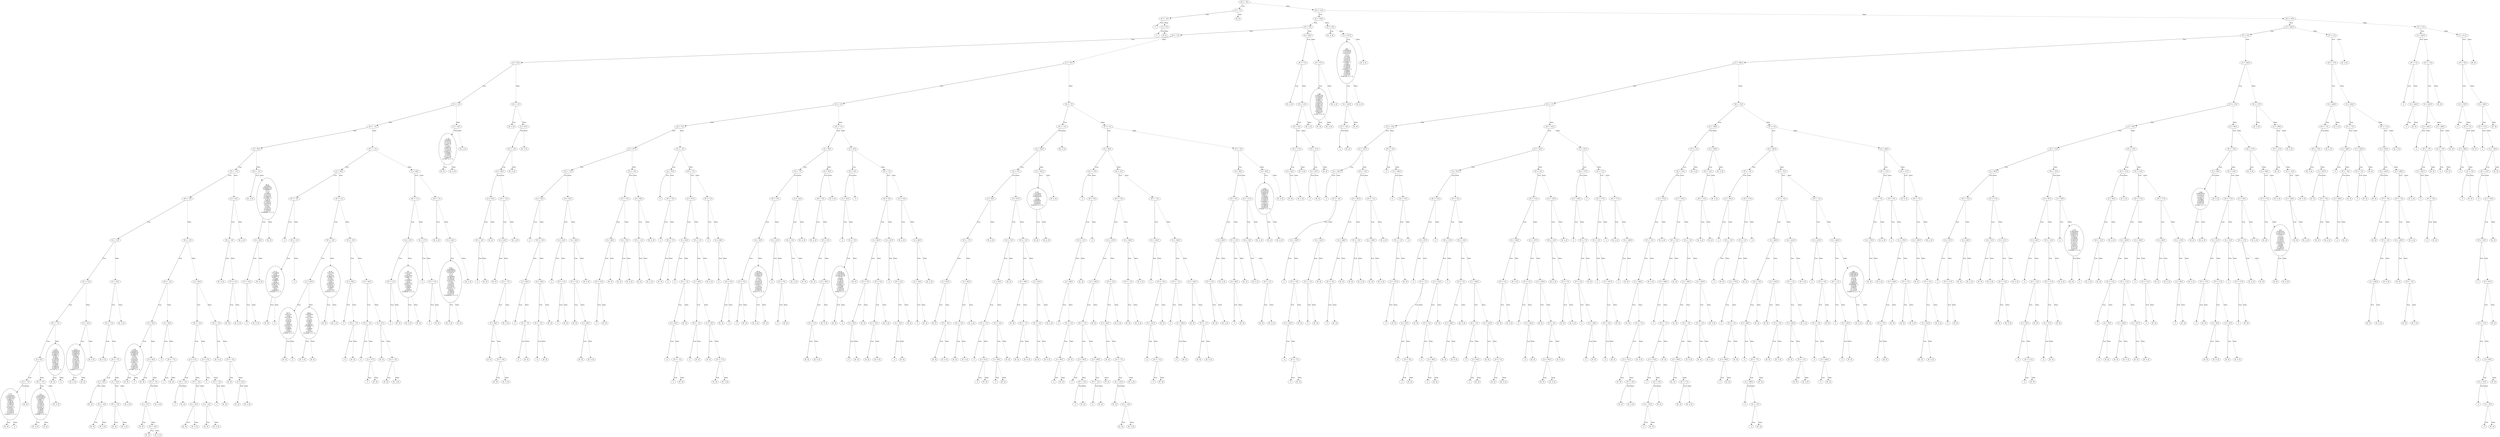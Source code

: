 digraph {
0 [label="vE <= -9.0"];
1 [label="d <= 7.5"];
2 [label="vF <= -9.0"];
3 [label="0"];
2 -> 3 [label="True"];
4 [label="d <= 6.5"];
5 [label="0"];
4 -> 5 [label="True"];
6 [label="[0, 2]"];
4 -> 6 [style="dashed", label="False"];
2 -> 4 [style="dashed", label="False"];
1 -> 2 [label="True"];
7 [label="[0, 2]"];
1 -> 7 [style="dashed", label="False"];
0 -> 1 [label="True"];
8 [label="vE <= 11.0"];
9 [label="d <= 124.5"];
10 [label="vF <= 9.0"];
11 [label="vE <= 3.0"];
12 [label="d <= 52.5"];
13 [label="vF <= 3.0"];
14 [label="vE <= -1.0"];
15 [label="d <= 28.5"];
16 [label="vF <= -1.0"];
17 [label="vE <= -5.0"];
18 [label="d <= 13.5"];
19 [label="vF <= -5.0"];
20 [label="vE <= -7.0"];
21 [label="d <= 8.5"];
22 [label="vF <= -7.0"];
23 [label="5.77(\n+0.0542*d\n+0.000474*vE\n+0.0287*vF\n-0.998)^2\n-0.0879(\n+0.882*d\n-0.436*vE\n+0.17*vF\n+0.0526)^2\n+0.0321(\n+0.215*d\n+0.703*vE\n+0.678*vF\n+0.0315)^2 <= 0"];
24 [label="[0, -2]"];
23 -> 24 [label="True"];
25 [label="-2"];
23 -> 25 [style="dashed", label="False"];
22 -> 23 [label="True"];
26 [label="[0, -2]"];
22 -> 26 [style="dashed", label="False"];
21 -> 22 [label="True"];
27 [label="vF <= -7.0"];
28 [label="11(\n+0.0258*d\n+0.000126*vE\n+0.0184*vF\n-0.999)^2\n-0.0612(\n-0.832*d\n+0.538*vE\n-0.133*vF\n-0.0239)^2\n+0.0438(\n-0.308*d\n-0.65*vE\n-0.695*vF\n-0.0209)^2 <= 0"];
29 [label="[0, -2, 2]"];
28 -> 29 [label="True"];
30 [label="[0, -2]"];
28 -> 30 [style="dashed", label="False"];
27 -> 28 [label="True"];
31 [label="[0, -2, 2]"];
27 -> 31 [style="dashed", label="False"];
21 -> 27 [style="dashed", label="False"];
20 -> 21 [label="True"];
32 [label="1.15(\n-0.252*d\n-0.0456*vE\n-0.426*vF\n+0.868)^2\n-0.367(\n-0.548*d\n+0.244*vE\n-0.651*vF\n-0.466)^2\n+0.0246(\n-0.183*d\n+0.896*vE\n+0.366*vF\n+0.174)^2 <= 0"];
33 [label="[0, -2]"];
32 -> 33 [label="True"];
34 [label="-2"];
32 -> 34 [style="dashed", label="False"];
20 -> 32 [style="dashed", label="False"];
19 -> 20 [label="True"];
35 [label="d <= 10.5"];
36 [label="2.21(\n-0.000218*d\n-0.0955*vE\n+0.0808*vF\n-0.992)^2\n-0.0589(\n+0.235*d\n-0.941*vE\n+0.218*vF\n+0.108)^2\n+0.0526(\n+0.284*d\n-0.155*vE\n-0.944*vF\n-0.0621)^2 <= 0"];
37 [label="[0, -2, 2]"];
36 -> 37 [label="True"];
38 [label="[0, -2]"];
36 -> 38 [style="dashed", label="False"];
35 -> 36 [label="True"];
39 [label="[0, -2, 2]"];
35 -> 39 [style="dashed", label="False"];
19 -> 35 [style="dashed", label="False"];
18 -> 19 [label="True"];
40 [label="d <= 19.5"];
41 [label="vE <= -7.0"];
42 [label="[0, -2, 2]"];
41 -> 42 [label="True"];
43 [label="vF <= -7.0"];
44 [label="d <= 18.5"];
45 [label="[0, -2]"];
44 -> 45 [label="True"];
46 [label="vF <= -9.0"];
47 [label="[0, -2]"];
46 -> 47 [label="True"];
48 [label="[0, -2, 2]"];
46 -> 48 [style="dashed", label="False"];
44 -> 46 [style="dashed", label="False"];
43 -> 44 [label="True"];
49 [label="d <= 15.5"];
50 [label="vF <= -5.0"];
51 [label="[0, -2]"];
50 -> 51 [label="True"];
52 [label="[0, -2, 2]"];
50 -> 52 [style="dashed", label="False"];
49 -> 50 [label="True"];
53 [label="[0, -2, 2]"];
49 -> 53 [style="dashed", label="False"];
43 -> 49 [style="dashed", label="False"];
41 -> 43 [style="dashed", label="False"];
40 -> 41 [label="True"];
54 [label="[0, -2, 2]"];
40 -> 54 [style="dashed", label="False"];
18 -> 40 [style="dashed", label="False"];
17 -> 18 [label="True"];
55 [label="vF <= -5.0"];
56 [label="vE <= -3.0"];
57 [label="d <= 20.5"];
58 [label="11.9(\n-0.0264*d\n-0.00065*vE\n-0.0436*vF\n+0.999)^2\n-0.161(\n-0.511*d\n+0.678*vE\n-0.528*vF\n-0.0361)^2\n+0.152(\n+0.215*d\n+0.697*vE\n+0.683*vF\n+0.036)^2 <= 0"];
59 [label="[0, -2]"];
58 -> 59 [label="True"];
60 [label="-2"];
58 -> 60 [style="dashed", label="False"];
57 -> 58 [label="True"];
61 [label="d <= 24.5"];
62 [label="[0, -2]"];
61 -> 62 [label="True"];
63 [label="vF <= -7.0"];
64 [label="d <= 27.5"];
65 [label="[0, -2]"];
64 -> 65 [label="True"];
66 [label="vF <= -9.0"];
67 [label="[0, -2]"];
66 -> 67 [label="True"];
68 [label="[0, -2, 2]"];
66 -> 68 [style="dashed", label="False"];
64 -> 66 [style="dashed", label="False"];
63 -> 64 [label="True"];
69 [label="[0, -2, 2]"];
63 -> 69 [style="dashed", label="False"];
61 -> 63 [style="dashed", label="False"];
57 -> 61 [style="dashed", label="False"];
56 -> 57 [label="True"];
70 [label="d <= 25.5"];
71 [label="-2"];
70 -> 71 [label="True"];
72 [label="vF <= -7.0"];
73 [label="-2"];
72 -> 73 [label="True"];
74 [label="[0, -2]"];
72 -> 74 [style="dashed", label="False"];
70 -> 72 [style="dashed", label="False"];
56 -> 70 [style="dashed", label="False"];
55 -> 56 [label="True"];
75 [label="d <= 20.5"];
76 [label="vE <= -3.0"];
77 [label="d <= 11.5"];
78 [label="vF <= -3.0"];
79 [label="-2"];
78 -> 79 [label="True"];
80 [label="[0, -2]"];
78 -> 80 [style="dashed", label="False"];
77 -> 78 [label="True"];
81 [label="vF <= -3.0"];
82 [label="d <= 19.5"];
83 [label="[0, -2]"];
82 -> 83 [label="True"];
84 [label="[0, -2, 2]"];
82 -> 84 [style="dashed", label="False"];
81 -> 82 [label="True"];
85 [label="d <= 12.5"];
86 [label="[0, -2]"];
85 -> 86 [label="True"];
87 [label="[0, -2, 2]"];
85 -> 87 [style="dashed", label="False"];
81 -> 85 [style="dashed", label="False"];
77 -> 81 [style="dashed", label="False"];
76 -> 77 [label="True"];
88 [label="d <= 13.5"];
89 [label="-2"];
88 -> 89 [label="True"];
90 [label="vF <= -3.0"];
91 [label="-2"];
90 -> 91 [label="True"];
92 [label="[0, -2]"];
90 -> 92 [style="dashed", label="False"];
88 -> 90 [style="dashed", label="False"];
76 -> 88 [style="dashed", label="False"];
75 -> 76 [label="True"];
93 [label="vE <= -3.0"];
94 [label="[0, -2, 2]"];
93 -> 94 [label="True"];
95 [label="vF <= -3.0"];
96 [label="[0, -2]"];
95 -> 96 [label="True"];
97 [label="d <= 23.5"];
98 [label="[0, -2]"];
97 -> 98 [label="True"];
99 [label="[0, -2, 2]"];
97 -> 99 [style="dashed", label="False"];
95 -> 97 [style="dashed", label="False"];
93 -> 95 [style="dashed", label="False"];
75 -> 93 [style="dashed", label="False"];
55 -> 75 [style="dashed", label="False"];
17 -> 55 [style="dashed", label="False"];
16 -> 17 [label="True"];
100 [label="d <= 14.5"];
101 [label="vE <= -3.0"];
102 [label="[0, -2, 2]"];
101 -> 102 [label="True"];
103 [label="vF <= 1.0"];
104 [label="[0, -2]"];
103 -> 104 [label="True"];
105 [label="[0, -2, 2]"];
103 -> 105 [style="dashed", label="False"];
101 -> 103 [style="dashed", label="False"];
100 -> 101 [label="True"];
106 [label="[0, -2, 2]"];
100 -> 106 [style="dashed", label="False"];
16 -> 100 [style="dashed", label="False"];
15 -> 16 [label="True"];
107 [label="vE <= -3.0"];
108 [label="[0, -2, 2]"];
107 -> 108 [label="True"];
109 [label="-96.6(\n-0.0204*d\n-0.000247*vE\n-0.00888*vF\n+1)^2\n-1.53(\n+0.509*d\n+0.517*vE\n+0.688*vF\n+0.0166)^2\n+0.915(\n-0.664*d\n+0.745*vE\n-0.0678*vF\n-0.014)^2\n-0.553(\n+0.547*d\n+0.422*vE\n-0.723*vF\n+0.00486)^2 <= 0"];
110 [label="d <= 29.5"];
111 [label="vF <= -6.0"];
112 [label="-2"];
111 -> 112 [label="True"];
113 [label="[0, -2, 2]"];
111 -> 113 [style="dashed", label="False"];
110 -> 111 [label="True"];
114 [label="[0, -2, 2]"];
110 -> 114 [style="dashed", label="False"];
109 -> 110 [label="True"];
115 [label="[0, -2]"];
109 -> 115 [style="dashed", label="False"];
107 -> 109 [style="dashed", label="False"];
15 -> 107 [style="dashed", label="False"];
14 -> 15 [label="True"];
116 [label="vF <= -1.0"];
117 [label="d <= 36.5"];
118 [label="vF <= -5.0"];
119 [label="-2"];
118 -> 119 [label="True"];
120 [label="vE <= 1.0"];
121 [label="27.3(\n+0.0186*d\n+0*vE\n+0.0686*vF\n-0.997)^2\n+0.488(\n-0.0699*d\n+0*vE\n+0.995*vF\n+0.0672)^2\n-0.0321(\n-0.997*d\n+0*vE\n-0.0685*vF\n-0.0234)^2 <= 0"];
122 [label="[0, -2]"];
121 -> 122 [label="True"];
123 [label="-2"];
121 -> 123 [style="dashed", label="False"];
120 -> 121 [label="True"];
124 [label="-2"];
120 -> 124 [style="dashed", label="False"];
118 -> 120 [style="dashed", label="False"];
117 -> 118 [label="True"];
125 [label="vE <= 1.0"];
126 [label="vF <= -5.0"];
127 [label="d <= 40.5"];
128 [label="42.7(\n-0.0121*d\n+0*vE\n-0.0136*vF\n+1)^2\n+0.0575(\n-0.245*d\n+0*vE\n+0.969*vF\n+0.0102)^2\n-0.0261(\n+0.969*d\n+0*vE\n+0.245*vF\n+0.015)^2 <= 0"];
129 [label="[0, -2]"];
128 -> 129 [label="True"];
130 [label="-2"];
128 -> 130 [style="dashed", label="False"];
127 -> 128 [label="True"];
131 [label="58.4(\n-0.00795*d\n+0*vE\n-0.0112*vF\n+1)^2\n+0.0447(\n-0.248*d\n+0*vE\n+0.969*vF\n+0.00892)^2\n-0.02(\n+0.969*d\n+0*vE\n+0.247*vF\n+0.0105)^2 <= 0"];
132 [label="[0, -2, 2]"];
131 -> 132 [label="True"];
133 [label="[0, -2]"];
131 -> 133 [style="dashed", label="False"];
127 -> 131 [style="dashed", label="False"];
126 -> 127 [label="True"];
134 [label="-42.4(\n-0.0117*d\n+0*vE\n-0.0421*vF\n+0.999)^2\n-0.514(\n-0.0322*d\n+0*vE\n+0.999*vF\n+0.0418)^2\n+0.0176(\n+0.999*d\n+0*vE\n+0.0317*vF\n+0.0131)^2 <= 0"];
135 [label="[0, -2]"];
134 -> 135 [label="True"];
136 [label="[0, -2, 2]"];
134 -> 136 [style="dashed", label="False"];
126 -> 134 [style="dashed", label="False"];
125 -> 126 [label="True"];
137 [label="vF <= -5.0"];
138 [label="d <= 49.5"];
139 [label="-2"];
138 -> 139 [label="True"];
140 [label="vF <= -7.0"];
141 [label="-2"];
140 -> 141 [label="True"];
142 [label="[0, -2]"];
140 -> 142 [style="dashed", label="False"];
138 -> 140 [style="dashed", label="False"];
137 -> 138 [label="True"];
143 [label="d <= 44.5"];
144 [label="vF <= -3.0"];
145 [label="-2"];
144 -> 145 [label="True"];
146 [label="d <= 37.5"];
147 [label="-2"];
146 -> 147 [label="True"];
148 [label="[0, -2]"];
146 -> 148 [style="dashed", label="False"];
144 -> 146 [style="dashed", label="False"];
143 -> 144 [label="True"];
149 [label="d <= 51.5"];
150 [label="[0, -2]"];
149 -> 150 [label="True"];
151 [label="vF <= -3.0"];
152 [label="[0, -2]"];
151 -> 152 [label="True"];
153 [label="[0, -2, 2]"];
151 -> 153 [style="dashed", label="False"];
149 -> 151 [style="dashed", label="False"];
143 -> 149 [style="dashed", label="False"];
137 -> 143 [style="dashed", label="False"];
125 -> 137 [style="dashed", label="False"];
117 -> 125 [style="dashed", label="False"];
116 -> 117 [label="True"];
154 [label="d <= 28.5"];
155 [label="vE <= 1.0"];
156 [label="d <= 15.5"];
157 [label="vF <= 1.0"];
158 [label="-2"];
157 -> 158 [label="True"];
159 [label="[0, -2]"];
157 -> 159 [style="dashed", label="False"];
156 -> 157 [label="True"];
160 [label="42(\n+0.0112*d\n+0*vE\n+0.0415*vF\n-0.999)^2\n-1.9(\n+0.0585*d\n+0*vE\n+0.997*vF\n+0.0421)^2\n-0.0197(\n-0.998*d\n+0*vE\n+0.059*vF\n-0.00876)^2 <= 0"];
161 [label="[0, -2, 2]"];
160 -> 161 [label="True"];
162 [label="[0, -2]"];
160 -> 162 [style="dashed", label="False"];
156 -> 160 [style="dashed", label="False"];
155 -> 156 [label="True"];
163 [label="d <= 17.5"];
164 [label="-2"];
163 -> 164 [label="True"];
165 [label="vF <= 1.0"];
166 [label="-2"];
165 -> 166 [label="True"];
167 [label="[0, -2]"];
165 -> 167 [style="dashed", label="False"];
163 -> 165 [style="dashed", label="False"];
155 -> 163 [style="dashed", label="False"];
154 -> 155 [label="True"];
168 [label="vE <= 1.0"];
169 [label="[0, -2, 2]"];
168 -> 169 [label="True"];
170 [label="d <= 42.5"];
171 [label="70.5(\n-0.00488*d\n+0.000146*vE\n-0.0162*vF\n+1)^2\n-1.43(\n+0.0839*d\n+0.384*vE\n+0.919*vF\n+0.0153)^2\n+0.301(\n+0.416*d\n-0.852*vE\n+0.318*vF\n+0.00731)^2\n-0.0613(\n+0.906*d\n+0.356*vE\n-0.231*vF\n+0.000618)^2 <= 0"];
172 [label="[0, -2, 2]"];
171 -> 172 [label="True"];
173 [label="[0, -2]"];
171 -> 173 [style="dashed", label="False"];
170 -> 171 [label="True"];
174 [label="[0, -2, 2]"];
170 -> 174 [style="dashed", label="False"];
168 -> 170 [style="dashed", label="False"];
154 -> 168 [style="dashed", label="False"];
116 -> 154 [style="dashed", label="False"];
14 -> 116 [style="dashed", label="False"];
13 -> 14 [label="True"];
175 [label="d <= 18.5"];
176 [label="-2.18(\n-0.0039*d\n-0.107*vE\n+0.123*vF\n-0.987)^2\n-0.141(\n-0.0627*d\n-0.977*vE\n-0.184*vF\n+0.0832)^2\n+0.0806(\n-0.103*d\n+0.177*vE\n-0.969*vF\n-0.139)^2 <= 0"];
177 [label="[0, -2]"];
176 -> 177 [label="True"];
178 [label="[0, -2, 2]"];
176 -> 178 [style="dashed", label="False"];
175 -> 176 [label="True"];
179 [label="[0, -2, 2]"];
175 -> 179 [style="dashed", label="False"];
13 -> 175 [style="dashed", label="False"];
12 -> 13 [label="True"];
180 [label="vE <= 1.0"];
181 [label="[0, -2, 2]"];
180 -> 181 [label="True"];
182 [label="d <= 67.5"];
183 [label="vF <= -3.0"];
184 [label="d <= 58.5"];
185 [label="d <= 53.5"];
186 [label="vF <= -9.0"];
187 [label="-2"];
186 -> 187 [label="True"];
188 [label="[0, -2]"];
186 -> 188 [style="dashed", label="False"];
185 -> 186 [label="True"];
189 [label="[0, -2]"];
185 -> 189 [style="dashed", label="False"];
184 -> 185 [label="True"];
190 [label="vF <= -5.0"];
191 [label="d <= 63.5"];
192 [label="[0, -2]"];
191 -> 192 [label="True"];
193 [label="vF <= -7.0"];
194 [label="d <= 66.5"];
195 [label="[0, -2]"];
194 -> 195 [label="True"];
196 [label="vF <= -9.0"];
197 [label="[0, -2]"];
196 -> 197 [label="True"];
198 [label="[0, -2, 2]"];
196 -> 198 [style="dashed", label="False"];
194 -> 196 [style="dashed", label="False"];
193 -> 194 [label="True"];
199 [label="[0, -2, 2]"];
193 -> 199 [style="dashed", label="False"];
191 -> 193 [style="dashed", label="False"];
190 -> 191 [label="True"];
200 [label="[0, -2, 2]"];
190 -> 200 [style="dashed", label="False"];
184 -> 190 [style="dashed", label="False"];
183 -> 184 [label="True"];
201 [label="[0, -2, 2]"];
183 -> 201 [style="dashed", label="False"];
182 -> 183 [label="True"];
202 [label="[0, -2, 2]"];
182 -> 202 [style="dashed", label="False"];
180 -> 182 [style="dashed", label="False"];
12 -> 180 [style="dashed", label="False"];
11 -> 12 [label="True"];
203 [label="d <= 79.5"];
204 [label="vF <= 3.0"];
205 [label="vE <= 5.0"];
206 [label="d <= 67.5"];
207 [label="vF <= -1.0"];
208 [label="d <= 52.5"];
209 [label="-2"];
208 -> 209 [label="True"];
210 [label="vF <= -5.0"];
211 [label="d <= 64.5"];
212 [label="-2"];
211 -> 212 [label="True"];
213 [label="vF <= -7.0"];
214 [label="-2"];
213 -> 214 [label="True"];
215 [label="[0, -2]"];
213 -> 215 [style="dashed", label="False"];
211 -> 213 [style="dashed", label="False"];
210 -> 211 [label="True"];
216 [label="d <= 59.5"];
217 [label="vF <= -3.0"];
218 [label="-2"];
217 -> 218 [label="True"];
219 [label="[0, -2]"];
217 -> 219 [style="dashed", label="False"];
216 -> 217 [label="True"];
220 [label="[0, -2]"];
216 -> 220 [style="dashed", label="False"];
210 -> 216 [style="dashed", label="False"];
208 -> 210 [style="dashed", label="False"];
207 -> 208 [label="True"];
221 [label="d <= 43.5"];
222 [label="d <= 32.5"];
223 [label="-2"];
222 -> 223 [label="True"];
224 [label="vF <= 1.0"];
225 [label="-2"];
224 -> 225 [label="True"];
226 [label="[0, -2]"];
224 -> 226 [style="dashed", label="False"];
222 -> 224 [style="dashed", label="False"];
221 -> 222 [label="True"];
227 [label="d <= 59.5"];
228 [label="vF <= 1.0"];
229 [label="[0, -2]"];
228 -> 229 [label="True"];
230 [label="d <= 48.5"];
231 [label="[0, -2]"];
230 -> 231 [label="True"];
232 [label="[0, -2, 2]"];
230 -> 232 [style="dashed", label="False"];
228 -> 230 [style="dashed", label="False"];
227 -> 228 [label="True"];
233 [label="[0, -2, 2]"];
227 -> 233 [style="dashed", label="False"];
221 -> 227 [style="dashed", label="False"];
207 -> 221 [style="dashed", label="False"];
206 -> 207 [label="True"];
234 [label="vF <= -3.0"];
235 [label="vF <= -5.0"];
236 [label="d <= 68.5"];
237 [label="vF <= -9.0"];
238 [label="-2"];
237 -> 238 [label="True"];
239 [label="[0, -2]"];
237 -> 239 [style="dashed", label="False"];
236 -> 237 [label="True"];
240 [label="[0, -2]"];
236 -> 240 [style="dashed", label="False"];
235 -> 236 [label="True"];
241 [label="d <= 75.5"];
242 [label="[0, -2]"];
241 -> 242 [label="True"];
243 [label="[0, -2, 2]"];
241 -> 243 [style="dashed", label="False"];
235 -> 241 [style="dashed", label="False"];
234 -> 235 [label="True"];
244 [label="d <= 68.5"];
245 [label="vF <= -1.0"];
246 [label="[0, -2]"];
245 -> 246 [label="True"];
247 [label="[0, -2, 2]"];
245 -> 247 [style="dashed", label="False"];
244 -> 245 [label="True"];
248 [label="[0, -2, 2]"];
244 -> 248 [style="dashed", label="False"];
234 -> 244 [style="dashed", label="False"];
206 -> 234 [style="dashed", label="False"];
205 -> 206 [label="True"];
249 [label="vF <= -3.0"];
250 [label="d <= 76.5"];
251 [label="-2"];
250 -> 251 [label="True"];
252 [label="vF <= -5.0"];
253 [label="-2"];
252 -> 253 [label="True"];
254 [label="vE <= 7.0"];
255 [label="[0, -2]"];
254 -> 255 [label="True"];
256 [label="-2"];
254 -> 256 [style="dashed", label="False"];
252 -> 254 [style="dashed", label="False"];
250 -> 252 [style="dashed", label="False"];
249 -> 250 [label="True"];
257 [label="vE <= 7.0"];
258 [label="d <= 67.5"];
259 [label="d <= 49.5"];
260 [label="-2"];
259 -> 260 [label="True"];
261 [label="vF <= 1.0"];
262 [label="d <= 60.5"];
263 [label="-2"];
262 -> 263 [label="True"];
264 [label="vF <= -1.0"];
265 [label="-2"];
264 -> 265 [label="True"];
266 [label="[0, -2]"];
264 -> 266 [style="dashed", label="False"];
262 -> 264 [style="dashed", label="False"];
261 -> 262 [label="True"];
267 [label="[0, -2]"];
261 -> 267 [style="dashed", label="False"];
259 -> 261 [style="dashed", label="False"];
258 -> 259 [label="True"];
268 [label="vF <= 1.0"];
269 [label="d <= 69.5"];
270 [label="vF <= -1.0"];
271 [label="-2"];
270 -> 271 [label="True"];
272 [label="[0, -2]"];
270 -> 272 [style="dashed", label="False"];
269 -> 270 [label="True"];
273 [label="d <= 78.5"];
274 [label="[0, -2]"];
273 -> 274 [label="True"];
275 [label="vF <= -1.0"];
276 [label="[0, -2]"];
275 -> 276 [label="True"];
277 [label="[0, -2, 2]"];
275 -> 277 [style="dashed", label="False"];
273 -> 275 [style="dashed", label="False"];
269 -> 273 [style="dashed", label="False"];
268 -> 269 [label="True"];
278 [label="[0, -2, 2]"];
268 -> 278 [style="dashed", label="False"];
258 -> 268 [style="dashed", label="False"];
257 -> 258 [label="True"];
279 [label="vF <= 1.0"];
280 [label="-2"];
279 -> 280 [label="True"];
281 [label="d <= 68.5"];
282 [label="-2"];
281 -> 282 [label="True"];
283 [label="vE <= 9.0"];
284 [label="[0, -2]"];
283 -> 284 [label="True"];
285 [label="-2"];
283 -> 285 [style="dashed", label="False"];
281 -> 283 [style="dashed", label="False"];
279 -> 281 [style="dashed", label="False"];
257 -> 279 [style="dashed", label="False"];
249 -> 257 [style="dashed", label="False"];
205 -> 249 [style="dashed", label="False"];
204 -> 205 [label="True"];
286 [label="vE <= 7.0"];
287 [label="d <= 36.5"];
288 [label="vF <= 7.0"];
289 [label="vE <= 5.0"];
290 [label="d <= 19.5"];
291 [label="vF <= 5.0"];
292 [label="-2"];
291 -> 292 [label="True"];
293 [label="[0, -2]"];
291 -> 293 [style="dashed", label="False"];
290 -> 291 [label="True"];
294 [label="98.4(\n-0.00239*d\n+0.0001*vE\n-0.0199*vF\n+1)^2\n-0.761(\n+0.112*d\n+0.544*vE\n+0.831*vF\n+0.0167)^2\n+0.321(\n+0.0473*d\n-0.839*vE\n+0.543*vF\n+0.011)^2 <= 0"];
295 [label="[0, -2, 2]"];
294 -> 295 [label="True"];
296 [label="[0, -2]"];
294 -> 296 [style="dashed", label="False"];
290 -> 294 [style="dashed", label="False"];
289 -> 290 [label="True"];
297 [label="d <= 21.5"];
298 [label="-2"];
297 -> 298 [label="True"];
299 [label="vF <= 5.0"];
300 [label="-2"];
299 -> 300 [label="True"];
301 [label="[0, -2]"];
299 -> 301 [style="dashed", label="False"];
297 -> 299 [style="dashed", label="False"];
289 -> 297 [style="dashed", label="False"];
288 -> 289 [label="True"];
302 [label="d <= 22.5"];
303 [label="vE <= 5.0"];
304 [label="[0, -2, 2]"];
303 -> 304 [label="True"];
305 [label="[0, -2]"];
303 -> 305 [style="dashed", label="False"];
302 -> 303 [label="True"];
306 [label="[0, -2, 2]"];
302 -> 306 [style="dashed", label="False"];
288 -> 302 [style="dashed", label="False"];
287 -> 288 [label="True"];
307 [label="d <= 54.5"];
308 [label="vE <= 5.0"];
309 [label="[0, -2, 2]"];
308 -> 309 [label="True"];
310 [label="vF <= 5.0"];
311 [label="[0, -2]"];
310 -> 311 [label="True"];
312 [label="d <= 39.5"];
313 [label="vF <= 7.0"];
314 [label="[0, -2]"];
313 -> 314 [label="True"];
315 [label="[0, -2, 2]"];
313 -> 315 [style="dashed", label="False"];
312 -> 313 [label="True"];
316 [label="[0, -2, 2]"];
312 -> 316 [style="dashed", label="False"];
310 -> 312 [style="dashed", label="False"];
308 -> 310 [style="dashed", label="False"];
307 -> 308 [label="True"];
317 [label="[0, -2, 2]"];
307 -> 317 [style="dashed", label="False"];
287 -> 307 [style="dashed", label="False"];
286 -> 287 [label="True"];
318 [label="d <= 43.5"];
319 [label="vE <= 9.0"];
320 [label="d <= 23.5"];
321 [label="-2"];
320 -> 321 [label="True"];
322 [label="vF <= 7.0"];
323 [label="63.5(\n-0.00285*d\n+1.03e-06*vE\n+0.000241*vF\n+1)^2\n-0.0469(\n-0.765*d\n-0.348*vE\n-0.542*vF\n-0.00205)^2\n+0.0399(\n-0.644*d\n+0.397*vE\n+0.654*vF\n-0.002)^2 <= 0"];
324 [label="[0, -2]"];
323 -> 324 [label="True"];
325 [label="-2"];
323 -> 325 [style="dashed", label="False"];
322 -> 323 [label="True"];
326 [label="[0, -2]"];
322 -> 326 [style="dashed", label="False"];
320 -> 322 [style="dashed", label="False"];
319 -> 320 [label="True"];
327 [label="-2"];
319 -> 327 [style="dashed", label="False"];
318 -> 319 [label="True"];
328 [label="vF <= 7.0"];
329 [label="vE <= 9.0"];
330 [label="d <= 60.5"];
331 [label="vF <= 5.0"];
332 [label="d <= 55.5"];
333 [label="-2"];
332 -> 333 [label="True"];
334 [label="[0, -2]"];
332 -> 334 [style="dashed", label="False"];
331 -> 332 [label="True"];
335 [label="[0, -2]"];
331 -> 335 [style="dashed", label="False"];
330 -> 331 [label="True"];
336 [label="vF <= 5.0"];
337 [label="d <= 75.5"];
338 [label="[0, -2]"];
337 -> 338 [label="True"];
339 [label="[0, -2, 2]"];
337 -> 339 [style="dashed", label="False"];
336 -> 337 [label="True"];
340 [label="[0, -2, 2]"];
336 -> 340 [style="dashed", label="False"];
330 -> 336 [style="dashed", label="False"];
329 -> 330 [label="True"];
341 [label="d <= 61.5"];
342 [label="-2"];
341 -> 342 [label="True"];
343 [label="vF <= 5.0"];
344 [label="d <= 76.5"];
345 [label="-2"];
344 -> 345 [label="True"];
346 [label="[0, -2]"];
344 -> 346 [style="dashed", label="False"];
343 -> 344 [label="True"];
347 [label="[0, -2]"];
343 -> 347 [style="dashed", label="False"];
341 -> 343 [style="dashed", label="False"];
329 -> 341 [style="dashed", label="False"];
328 -> 329 [label="True"];
348 [label="vE <= 9.0"];
349 [label="[0, -2, 2]"];
348 -> 349 [label="True"];
350 [label="d <= 66.5"];
351 [label="d <= 44.5"];
352 [label="-2"];
351 -> 352 [label="True"];
353 [label="[0, -2]"];
351 -> 353 [style="dashed", label="False"];
350 -> 351 [label="True"];
354 [label="[0, -2, 2]"];
350 -> 354 [style="dashed", label="False"];
348 -> 350 [style="dashed", label="False"];
328 -> 348 [style="dashed", label="False"];
318 -> 328 [style="dashed", label="False"];
286 -> 318 [style="dashed", label="False"];
204 -> 286 [style="dashed", label="False"];
203 -> 204 [label="True"];
355 [label="vE <= 7.0"];
356 [label="vF <= -1.0"];
357 [label="d <= 102.5"];
358 [label="vE <= 5.0"];
359 [label="d <= 84.5"];
360 [label="vF <= -7.0"];
361 [label="d <= 83.5"];
362 [label="[0, -2]"];
361 -> 362 [label="True"];
363 [label="vF <= -9.0"];
364 [label="[0, -2]"];
363 -> 364 [label="True"];
365 [label="[0, -2, 2]"];
363 -> 365 [style="dashed", label="False"];
361 -> 363 [style="dashed", label="False"];
360 -> 361 [label="True"];
366 [label="d <= 80.5"];
367 [label="vF <= -5.0"];
368 [label="[0, -2]"];
367 -> 368 [label="True"];
369 [label="[0, -2, 2]"];
367 -> 369 [style="dashed", label="False"];
366 -> 367 [label="True"];
370 [label="[0, -2, 2]"];
366 -> 370 [style="dashed", label="False"];
360 -> 366 [style="dashed", label="False"];
359 -> 360 [label="True"];
371 [label="[0, -2, 2]"];
359 -> 371 [style="dashed", label="False"];
358 -> 359 [label="True"];
372 [label="d <= 87.5"];
373 [label="vF <= -5.0"];
374 [label="d <= 84.5"];
375 [label="vF <= -7.0"];
376 [label="-2"];
375 -> 376 [label="True"];
377 [label="d <= 81.5"];
378 [label="-2"];
377 -> 378 [label="True"];
379 [label="[0, -2]"];
377 -> 379 [style="dashed", label="False"];
375 -> 377 [style="dashed", label="False"];
374 -> 375 [label="True"];
380 [label="vF <= -9.0"];
381 [label="d <= 85.5"];
382 [label="-2"];
381 -> 382 [label="True"];
383 [label="[0, -2]"];
381 -> 383 [style="dashed", label="False"];
380 -> 381 [label="True"];
384 [label="[0, -2]"];
380 -> 384 [style="dashed", label="False"];
374 -> 380 [style="dashed", label="False"];
373 -> 374 [label="True"];
385 [label="[0, -2]"];
373 -> 385 [style="dashed", label="False"];
372 -> 373 [label="True"];
386 [label="vF <= -5.0"];
387 [label="d <= 99.5"];
388 [label="[0, -2]"];
387 -> 388 [label="True"];
389 [label="vF <= -7.0"];
390 [label="[0, -2]"];
389 -> 390 [label="True"];
391 [label="[0, -2, 2]"];
389 -> 391 [style="dashed", label="False"];
387 -> 389 [style="dashed", label="False"];
386 -> 387 [label="True"];
392 [label="d <= 94.5"];
393 [label="vF <= -3.0"];
394 [label="[0, -2]"];
393 -> 394 [label="True"];
395 [label="[0, -2, 2]"];
393 -> 395 [style="dashed", label="False"];
392 -> 393 [label="True"];
396 [label="[0, -2, 2]"];
392 -> 396 [style="dashed", label="False"];
386 -> 392 [style="dashed", label="False"];
372 -> 386 [style="dashed", label="False"];
358 -> 372 [style="dashed", label="False"];
357 -> 358 [label="True"];
397 [label="d <= 103.5"];
398 [label="8.19(\n-1.14e-06*d\n+0.0105*vE\n+0.00244*vF\n-1)^2\n-0.0582(\n-0.00455*d\n-0.512*vE\n+0.859*vF\n-0.00331)^2 <= 0"];
399 [label="[0, -2]"];
398 -> 399 [label="True"];
400 [label="[0, -2, 2]"];
398 -> 400 [style="dashed", label="False"];
397 -> 398 [label="True"];
401 [label="[0, -2, 2]"];
397 -> 401 [style="dashed", label="False"];
357 -> 397 [style="dashed", label="False"];
356 -> 357 [label="True"];
402 [label="[0, -2, 2]"];
356 -> 402 [style="dashed", label="False"];
355 -> 356 [label="True"];
403 [label="vF <= 1.0"];
404 [label="d <= 99.5"];
405 [label="vF <= -5.0"];
406 [label="-2"];
405 -> 406 [label="True"];
407 [label="vE <= 9.0"];
408 [label="vF <= -1.0"];
409 [label="d <= 88.5"];
410 [label="-2"];
409 -> 410 [label="True"];
411 [label="vF <= -3.0"];
412 [label="d <= 95.5"];
413 [label="-2"];
412 -> 413 [label="True"];
414 [label="[0, -2]"];
412 -> 414 [style="dashed", label="False"];
411 -> 412 [label="True"];
415 [label="[0, -2]"];
411 -> 415 [style="dashed", label="False"];
409 -> 411 [style="dashed", label="False"];
408 -> 409 [label="True"];
416 [label="[0, -2]"];
408 -> 416 [style="dashed", label="False"];
407 -> 408 [label="True"];
417 [label="-2"];
407 -> 417 [style="dashed", label="False"];
405 -> 407 [style="dashed", label="False"];
404 -> 405 [label="True"];
418 [label="vE <= 9.0"];
419 [label="vF <= -3.0"];
420 [label="d <= 115.5"];
421 [label="d <= 104.5"];
422 [label="vF <= -7.0"];
423 [label="d <= 103.5"];
424 [label="-2"];
423 -> 424 [label="True"];
425 [label="vF <= -9.0"];
426 [label="-2"];
425 -> 426 [label="True"];
427 [label="[0, -2]"];
425 -> 427 [style="dashed", label="False"];
423 -> 425 [style="dashed", label="False"];
422 -> 423 [label="True"];
428 [label="d <= 100.5"];
429 [label="vF <= -5.0"];
430 [label="-2"];
429 -> 430 [label="True"];
431 [label="[0, -2]"];
429 -> 431 [style="dashed", label="False"];
428 -> 429 [label="True"];
432 [label="[0, -2]"];
428 -> 432 [style="dashed", label="False"];
422 -> 428 [style="dashed", label="False"];
421 -> 422 [label="True"];
433 [label="[0, -2]"];
421 -> 433 [style="dashed", label="False"];
420 -> 421 [label="True"];
434 [label="vF <= -5.0"];
435 [label="d <= 120.5"];
436 [label="[0, -2]"];
435 -> 436 [label="True"];
437 [label="vF <= -7.0"];
438 [label="d <= 123.5"];
439 [label="[0, -2]"];
438 -> 439 [label="True"];
440 [label="vF <= -9.0"];
441 [label="[0, -2]"];
440 -> 441 [label="True"];
442 [label="[0, -2, 2]"];
440 -> 442 [style="dashed", label="False"];
438 -> 440 [style="dashed", label="False"];
437 -> 438 [label="True"];
443 [label="[0, -2, 2]"];
437 -> 443 [style="dashed", label="False"];
435 -> 437 [style="dashed", label="False"];
434 -> 435 [label="True"];
444 [label="[0, -2, 2]"];
434 -> 444 [style="dashed", label="False"];
420 -> 434 [style="dashed", label="False"];
419 -> 420 [label="True"];
445 [label="d <= 108.5"];
446 [label="vF <= -1.0"];
447 [label="[0, -2]"];
446 -> 447 [label="True"];
448 [label="[0, -2, 2]"];
446 -> 448 [style="dashed", label="False"];
445 -> 446 [label="True"];
449 [label="[0, -2, 2]"];
445 -> 449 [style="dashed", label="False"];
419 -> 445 [style="dashed", label="False"];
418 -> 419 [label="True"];
450 [label="vF <= -3.0"];
451 [label="d <= 116.5"];
452 [label="-2"];
451 -> 452 [label="True"];
453 [label="vF <= -5.0"];
454 [label="d <= 121.5"];
455 [label="-2"];
454 -> 455 [label="True"];
456 [label="vF <= -7.0"];
457 [label="-2"];
456 -> 457 [label="True"];
458 [label="[0, -2]"];
456 -> 458 [style="dashed", label="False"];
454 -> 456 [style="dashed", label="False"];
453 -> 454 [label="True"];
459 [label="[0, -2]"];
453 -> 459 [style="dashed", label="False"];
451 -> 453 [style="dashed", label="False"];
450 -> 451 [label="True"];
460 [label="d <= 109.5"];
461 [label="vF <= -1.0"];
462 [label="-2"];
461 -> 462 [label="True"];
463 [label="d <= 100.5"];
464 [label="-2"];
463 -> 464 [label="True"];
465 [label="[0, -2]"];
463 -> 465 [style="dashed", label="False"];
461 -> 463 [style="dashed", label="False"];
460 -> 461 [label="True"];
466 [label="d <= 122.5"];
467 [label="[0, -2]"];
466 -> 467 [label="True"];
468 [label="vF <= -1.0"];
469 [label="[0, -2]"];
468 -> 469 [label="True"];
470 [label="[0, -2, 2]"];
468 -> 470 [style="dashed", label="False"];
466 -> 468 [style="dashed", label="False"];
460 -> 466 [style="dashed", label="False"];
450 -> 460 [style="dashed", label="False"];
418 -> 450 [style="dashed", label="False"];
404 -> 418 [style="dashed", label="False"];
403 -> 404 [label="True"];
471 [label="vF <= 5.0"];
472 [label="d <= 98.5"];
473 [label="vE <= 9.0"];
474 [label="d <= 88.5"];
475 [label="vF <= 3.0"];
476 [label="[0, -2]"];
475 -> 476 [label="True"];
477 [label="[0, -2, 2]"];
475 -> 477 [style="dashed", label="False"];
474 -> 475 [label="True"];
478 [label="[0, -2, 2]"];
474 -> 478 [style="dashed", label="False"];
473 -> 474 [label="True"];
479 [label="vF <= 3.0"];
480 [label="d <= 89.5"];
481 [label="-2"];
480 -> 481 [label="True"];
482 [label="[0, -2]"];
480 -> 482 [style="dashed", label="False"];
479 -> 480 [label="True"];
483 [label="[0, -2]"];
479 -> 483 [style="dashed", label="False"];
473 -> 479 [style="dashed", label="False"];
472 -> 473 [label="True"];
484 [label="d <= 111.5"];
485 [label="vE <= 9.0"];
486 [label="[0, -2, 2]"];
485 -> 486 [label="True"];
487 [label="vF <= 3.0"];
488 [label="[0, -2]"];
487 -> 488 [label="True"];
489 [label="[0, -2, 2]"];
487 -> 489 [style="dashed", label="False"];
485 -> 487 [style="dashed", label="False"];
484 -> 485 [label="True"];
490 [label="[0, -2, 2]"];
484 -> 490 [style="dashed", label="False"];
472 -> 484 [style="dashed", label="False"];
471 -> 472 [label="True"];
491 [label="d <= 83.5"];
492 [label="2.26(\n-0.00185*d\n+0.0792*vE\n-0.0648*vF\n-0.995)^2\n-0.0412(\n+0.0549*d\n+0.939*vE\n-0.326*vF\n+0.0959)^2\n+0.0177(\n+0.0465*d\n+0.328*vE\n+0.943*vF\n-0.0354)^2 <= 0"];
493 [label="[0, -2]"];
492 -> 493 [label="True"];
494 [label="[0, -2, 2]"];
492 -> 494 [style="dashed", label="False"];
491 -> 492 [label="True"];
495 [label="[0, -2, 2]"];
491 -> 495 [style="dashed", label="False"];
471 -> 491 [style="dashed", label="False"];
403 -> 471 [style="dashed", label="False"];
355 -> 403 [style="dashed", label="False"];
203 -> 355 [style="dashed", label="False"];
11 -> 203 [style="dashed", label="False"];
10 -> 11 [label="True"];
496 [label="d <= 26.5"];
497 [label="vE <= 7.0"];
498 [label="[0, -2, 2]"];
497 -> 498 [label="True"];
499 [label="vF <= 13.0"];
500 [label="vE <= 9.0"];
501 [label="vF <= 11.0"];
502 [label="d <= 24.5"];
503 [label="[0, -2]"];
502 -> 503 [label="True"];
504 [label="[0, -2, 2]"];
502 -> 504 [style="dashed", label="False"];
501 -> 502 [label="True"];
505 [label="[0, -2, 2]"];
501 -> 505 [style="dashed", label="False"];
500 -> 501 [label="True"];
506 [label="vF <= 11.0"];
507 [label="d <= 25.5"];
508 [label="-2"];
507 -> 508 [label="True"];
509 [label="[0, -2]"];
507 -> 509 [style="dashed", label="False"];
506 -> 507 [label="True"];
510 [label="[0, -2]"];
506 -> 510 [style="dashed", label="False"];
500 -> 506 [style="dashed", label="False"];
499 -> 500 [label="True"];
511 [label="[0, -2, 2]"];
499 -> 511 [style="dashed", label="False"];
497 -> 499 [style="dashed", label="False"];
496 -> 497 [label="True"];
512 [label="d <= 47.5"];
513 [label="-1.98(\n+0.00513*d\n+0.0309*vE\n-0.124*vF\n+0.992)^2\n-0.0573(\n+0.0237*d\n+0.997*vE\n-0.0581*vF\n-0.0385)^2\n+0.0358(\n-0.0377*d\n-0.0615*vE\n-0.99*vF\n-0.122)^2 <= 0"];
514 [label="[0, -2]"];
513 -> 514 [label="True"];
515 [label="[0, -2, 2]"];
513 -> 515 [style="dashed", label="False"];
512 -> 513 [label="True"];
516 [label="[0, -2, 2]"];
512 -> 516 [style="dashed", label="False"];
496 -> 512 [style="dashed", label="False"];
10 -> 496 [style="dashed", label="False"];
9 -> 10 [label="True"];
517 [label="vE <= 9.0"];
518 [label="[0, -2, 2]"];
517 -> 518 [label="True"];
519 [label="d <= 147.5"];
520 [label="255(\n+0.00543*d\n-1.31e-05*vE\n-0.0101*vF\n-1)^2\n+0.503(\n+0.114*d\n-0.476*vE\n-0.872*vF\n+0.0094)^2\n-0.207(\n+0.499*d\n+0.786*vE\n-0.364*vF\n+0.00637)^2\n+0.0892(\n-0.859*d\n+0.393*vE\n-0.327*vF\n-0.00138)^2 <= 0"];
521 [label="d <= 125.5"];
522 [label="vF <= -9.0"];
523 [label="-2"];
522 -> 523 [label="True"];
524 [label="[0, -2]"];
522 -> 524 [style="dashed", label="False"];
521 -> 522 [label="True"];
525 [label="[0, -2]"];
521 -> 525 [style="dashed", label="False"];
520 -> 521 [label="True"];
526 [label="[0, -2, 2]"];
520 -> 526 [style="dashed", label="False"];
519 -> 520 [label="True"];
527 [label="[0, -2, 2]"];
519 -> 527 [style="dashed", label="False"];
517 -> 519 [style="dashed", label="False"];
9 -> 517 [style="dashed", label="False"];
8 -> 9 [label="True"];
528 [label="vE <= 19.0"];
529 [label="d <= 224.5"];
530 [label="vF <= 9.0"];
531 [label="d <= 164.5"];
532 [label="vF <= 1.0"];
533 [label="vE <= 13.0"];
534 [label="d <= 147.5"];
535 [label="d <= 123.5"];
536 [label="-2"];
535 -> 536 [label="True"];
537 [label="vF <= -3.0"];
538 [label="d <= 139.5"];
539 [label="-2"];
538 -> 539 [label="True"];
540 [label="vF <= -5.0"];
541 [label="d <= 144.5"];
542 [label="-2"];
541 -> 542 [label="True"];
543 [label="vF <= -7.0"];
544 [label="-2"];
543 -> 544 [label="True"];
545 [label="[0, -2]"];
543 -> 545 [style="dashed", label="False"];
541 -> 543 [style="dashed", label="False"];
540 -> 541 [label="True"];
546 [label="[0, -2]"];
540 -> 546 [style="dashed", label="False"];
538 -> 540 [style="dashed", label="False"];
537 -> 538 [label="True"];
547 [label="d <= 132.5"];
548 [label="vF <= -1.0"];
549 [label="-2"];
548 -> 549 [label="True"];
550 [label="[0, -2]"];
548 -> 550 [style="dashed", label="False"];
547 -> 548 [label="True"];
551 [label="[0, -2]"];
547 -> 551 [style="dashed", label="False"];
537 -> 547 [style="dashed", label="False"];
535 -> 537 [style="dashed", label="False"];
534 -> 535 [label="True"];
552 [label="vF <= -3.0"];
553 [label="d <= 163.5"];
554 [label="d <= 148.5"];
555 [label="vF <= -9.0"];
556 [label="-2"];
555 -> 556 [label="True"];
557 [label="[0, -2]"];
555 -> 557 [style="dashed", label="False"];
554 -> 555 [label="True"];
558 [label="[0, -2]"];
554 -> 558 [style="dashed", label="False"];
553 -> 554 [label="True"];
559 [label="vF <= -5.0"];
560 [label="[0, -2]"];
559 -> 560 [label="True"];
561 [label="[0, -2, 2]"];
559 -> 561 [style="dashed", label="False"];
553 -> 559 [style="dashed", label="False"];
552 -> 553 [label="True"];
562 [label="vF <= -1.0"];
563 [label="d <= 156.5"];
564 [label="[0, -2]"];
563 -> 564 [label="True"];
565 [label="[0, -2, 2]"];
563 -> 565 [style="dashed", label="False"];
562 -> 563 [label="True"];
566 [label="[0, -2, 2]"];
562 -> 566 [style="dashed", label="False"];
552 -> 562 [style="dashed", label="False"];
534 -> 552 [style="dashed", label="False"];
533 -> 534 [label="True"];
567 [label="vF <= -3.0"];
568 [label="-2"];
567 -> 568 [label="True"];
569 [label="d <= 148.5"];
570 [label="-2"];
569 -> 570 [label="True"];
571 [label="vE <= 15.0"];
572 [label="vF <= -1.0"];
573 [label="d <= 157.5"];
574 [label="-2"];
573 -> 574 [label="True"];
575 [label="[0, -2]"];
573 -> 575 [style="dashed", label="False"];
572 -> 573 [label="True"];
576 [label="[0, -2]"];
572 -> 576 [style="dashed", label="False"];
571 -> 572 [label="True"];
577 [label="-2"];
571 -> 577 [style="dashed", label="False"];
569 -> 571 [style="dashed", label="False"];
567 -> 569 [style="dashed", label="False"];
533 -> 567 [style="dashed", label="False"];
532 -> 533 [label="True"];
578 [label="vE <= 15.0"];
579 [label="d <= 123.5"];
580 [label="d <= 91.5"];
581 [label="vE <= 13.0"];
582 [label="d <= 67.5"];
583 [label="-2"];
582 -> 583 [label="True"];
584 [label="vF <= 7.0"];
585 [label="d <= 84.5"];
586 [label="-2"];
585 -> 586 [label="True"];
587 [label="vF <= 5.0"];
588 [label="-2"];
587 -> 588 [label="True"];
589 [label="[0, -2]"];
587 -> 589 [style="dashed", label="False"];
585 -> 587 [style="dashed", label="False"];
584 -> 585 [label="True"];
590 [label="[0, -2]"];
584 -> 590 [style="dashed", label="False"];
582 -> 584 [style="dashed", label="False"];
581 -> 582 [label="True"];
591 [label="-2"];
581 -> 591 [style="dashed", label="False"];
580 -> 581 [label="True"];
592 [label="vF <= 5.0"];
593 [label="vE <= 13.0"];
594 [label="d <= 112.5"];
595 [label="vF <= 3.0"];
596 [label="-2"];
595 -> 596 [label="True"];
597 [label="d <= 99.5"];
598 [label="-2"];
597 -> 598 [label="True"];
599 [label="[0, -2]"];
597 -> 599 [style="dashed", label="False"];
595 -> 597 [style="dashed", label="False"];
594 -> 595 [label="True"];
600 [label="[0, -2]"];
594 -> 600 [style="dashed", label="False"];
593 -> 594 [label="True"];
601 [label="-2"];
593 -> 601 [style="dashed", label="False"];
592 -> 593 [label="True"];
602 [label="vE <= 13.0"];
603 [label="vF <= 7.0"];
604 [label="d <= 108.5"];
605 [label="[0, -2]"];
604 -> 605 [label="True"];
606 [label="[0, -2, 2]"];
604 -> 606 [style="dashed", label="False"];
603 -> 604 [label="True"];
607 [label="[0, -2, 2]"];
603 -> 607 [style="dashed", label="False"];
602 -> 603 [label="True"];
608 [label="d <= 109.5"];
609 [label="vF <= 7.0"];
610 [label="-2"];
609 -> 610 [label="True"];
611 [label="d <= 92.5"];
612 [label="-2"];
611 -> 612 [label="True"];
613 [label="[0, -2]"];
611 -> 613 [style="dashed", label="False"];
609 -> 611 [style="dashed", label="False"];
608 -> 609 [label="True"];
614 [label="d <= 118.5"];
615 [label="[0, -2]"];
614 -> 615 [label="True"];
616 [label="vF <= 7.0"];
617 [label="[0, -2]"];
616 -> 617 [label="True"];
618 [label="[0, -2, 2]"];
616 -> 618 [style="dashed", label="False"];
614 -> 616 [style="dashed", label="False"];
608 -> 614 [style="dashed", label="False"];
602 -> 608 [style="dashed", label="False"];
592 -> 602 [style="dashed", label="False"];
580 -> 592 [style="dashed", label="False"];
579 -> 580 [label="True"];
619 [label="vF <= 5.0"];
620 [label="vE <= 13.0"];
621 [label="d <= 136.5"];
622 [label="vF <= 3.0"];
623 [label="[0, -2]"];
622 -> 623 [label="True"];
624 [label="[0, -2, 2]"];
622 -> 624 [style="dashed", label="False"];
621 -> 622 [label="True"];
625 [label="[0, -2, 2]"];
621 -> 625 [style="dashed", label="False"];
620 -> 621 [label="True"];
626 [label="d <= 137.5"];
627 [label="vF <= 3.0"];
628 [label="-2"];
627 -> 628 [label="True"];
629 [label="d <= 124.5"];
630 [label="-2"];
629 -> 630 [label="True"];
631 [label="[0, -2]"];
629 -> 631 [style="dashed", label="False"];
627 -> 629 [style="dashed", label="False"];
626 -> 627 [label="True"];
632 [label="d <= 150.5"];
633 [label="[0, -2]"];
632 -> 633 [label="True"];
634 [label="vF <= 3.0"];
635 [label="d <= 163.5"];
636 [label="[0, -2]"];
635 -> 636 [label="True"];
637 [label="[0, -2, 2]"];
635 -> 637 [style="dashed", label="False"];
634 -> 635 [label="True"];
638 [label="[0, -2, 2]"];
634 -> 638 [style="dashed", label="False"];
632 -> 634 [style="dashed", label="False"];
626 -> 632 [style="dashed", label="False"];
620 -> 626 [style="dashed", label="False"];
619 -> 620 [label="True"];
639 [label="d <= 135.5"];
640 [label="vE <= 13.0"];
641 [label="[0, -2, 2]"];
640 -> 641 [label="True"];
642 [label="vF <= 7.0"];
643 [label="[0, -2]"];
642 -> 643 [label="True"];
644 [label="[0, -2, 2]"];
642 -> 644 [style="dashed", label="False"];
640 -> 642 [style="dashed", label="False"];
639 -> 640 [label="True"];
645 [label="[0, -2, 2]"];
639 -> 645 [style="dashed", label="False"];
619 -> 639 [style="dashed", label="False"];
579 -> 619 [style="dashed", label="False"];
578 -> 579 [label="True"];
646 [label="d <= 147.5"];
647 [label="vE <= 17.0"];
648 [label="d <= 119.5"];
649 [label="-2"];
648 -> 649 [label="True"];
650 [label="vF <= 7.0"];
651 [label="vF <= 5.0"];
652 [label="-2"];
651 -> 652 [label="True"];
653 [label="d <= 136.5"];
654 [label="-2"];
653 -> 654 [label="True"];
655 [label="[0, -2]"];
653 -> 655 [style="dashed", label="False"];
651 -> 653 [style="dashed", label="False"];
650 -> 651 [label="True"];
656 [label="[0, -2]"];
650 -> 656 [style="dashed", label="False"];
648 -> 650 [style="dashed", label="False"];
647 -> 648 [label="True"];
657 [label="-2"];
647 -> 657 [style="dashed", label="False"];
646 -> 647 [label="True"];
658 [label="vF <= 7.0"];
659 [label="vE <= 17.0"];
660 [label="vF <= 3.0"];
661 [label="-2"];
660 -> 661 [label="True"];
662 [label="d <= 151.5"];
663 [label="vF <= 5.0"];
664 [label="-2"];
663 -> 664 [label="True"];
665 [label="[0, -2]"];
663 -> 665 [style="dashed", label="False"];
662 -> 663 [label="True"];
666 [label="[0, -2]"];
662 -> 666 [style="dashed", label="False"];
660 -> 662 [style="dashed", label="False"];
659 -> 660 [label="True"];
667 [label="-2"];
659 -> 667 [style="dashed", label="False"];
658 -> 659 [label="True"];
668 [label="vE <= 17.0"];
669 [label="[0, -2, 2]"];
668 -> 669 [label="True"];
670 [label="d <= 148.5"];
671 [label="-2"];
670 -> 671 [label="True"];
672 [label="[0, -2]"];
670 -> 672 [style="dashed", label="False"];
668 -> 670 [style="dashed", label="False"];
658 -> 668 [style="dashed", label="False"];
646 -> 658 [style="dashed", label="False"];
578 -> 646 [style="dashed", label="False"];
532 -> 578 [style="dashed", label="False"];
531 -> 532 [label="True"];
673 [label="vE <= 15.0"];
674 [label="d <= 198.5"];
675 [label="vF <= 1.0"];
676 [label="vE <= 13.0"];
677 [label="d <= 172.5"];
678 [label="vF <= -5.0"];
679 [label="d <= 168.5"];
680 [label="[0, -2]"];
679 -> 680 [label="True"];
681 [label="vF <= -7.0"];
682 [label="d <= 171.5"];
683 [label="[0, -2]"];
682 -> 683 [label="True"];
684 [label="vF <= -9.0"];
685 [label="[0, -2]"];
684 -> 685 [label="True"];
686 [label="[0, -2, 2]"];
684 -> 686 [style="dashed", label="False"];
682 -> 684 [style="dashed", label="False"];
681 -> 682 [label="True"];
687 [label="[0, -2, 2]"];
681 -> 687 [style="dashed", label="False"];
679 -> 681 [style="dashed", label="False"];
678 -> 679 [label="True"];
688 [label="[0, -2, 2]"];
678 -> 688 [style="dashed", label="False"];
677 -> 678 [label="True"];
689 [label="[0, -2, 2]"];
677 -> 689 [style="dashed", label="False"];
676 -> 677 [label="True"];
690 [label="d <= 174.5"];
691 [label="vF <= -5.0"];
692 [label="d <= 169.5"];
693 [label="-2"];
692 -> 693 [label="True"];
694 [label="vF <= -7.0"];
695 [label="d <= 172.5"];
696 [label="-2"];
695 -> 696 [label="True"];
697 [label="vF <= -9.0"];
698 [label="d <= 173.5"];
699 [label="-2"];
698 -> 699 [label="True"];
700 [label="[0, -2]"];
698 -> 700 [style="dashed", label="False"];
697 -> 698 [label="True"];
701 [label="[0, -2]"];
697 -> 701 [style="dashed", label="False"];
695 -> 697 [style="dashed", label="False"];
694 -> 695 [label="True"];
702 [label="[0, -2]"];
694 -> 702 [style="dashed", label="False"];
692 -> 694 [style="dashed", label="False"];
691 -> 692 [label="True"];
703 [label="[0, -2]"];
691 -> 703 [style="dashed", label="False"];
690 -> 691 [label="True"];
704 [label="vF <= -3.0"];
705 [label="d <= 190.5"];
706 [label="[0, -2]"];
705 -> 706 [label="True"];
707 [label="vF <= -5.0"];
708 [label="d <= 195.5"];
709 [label="[0, -2]"];
708 -> 709 [label="True"];
710 [label="vF <= -7.0"];
711 [label="[0, -2]"];
710 -> 711 [label="True"];
712 [label="[0, -2, 2]"];
710 -> 712 [style="dashed", label="False"];
708 -> 710 [style="dashed", label="False"];
707 -> 708 [label="True"];
713 [label="[0, -2, 2]"];
707 -> 713 [style="dashed", label="False"];
705 -> 707 [style="dashed", label="False"];
704 -> 705 [label="True"];
714 [label="d <= 183.5"];
715 [label="vF <= -1.0"];
716 [label="[0, -2]"];
715 -> 716 [label="True"];
717 [label="[0, -2, 2]"];
715 -> 717 [style="dashed", label="False"];
714 -> 715 [label="True"];
718 [label="[0, -2, 2]"];
714 -> 718 [style="dashed", label="False"];
704 -> 714 [style="dashed", label="False"];
690 -> 704 [style="dashed", label="False"];
676 -> 690 [style="dashed", label="False"];
675 -> 676 [label="True"];
719 [label="[0, -2, 2]"];
675 -> 719 [style="dashed", label="False"];
674 -> 675 [label="True"];
720 [label="d <= 199.5"];
721 [label="vF <= -9.0"];
722 [label="vE <= 13.0"];
723 [label="[0, -2, 2]"];
722 -> 723 [label="True"];
724 [label="[0, -2]"];
722 -> 724 [style="dashed", label="False"];
721 -> 722 [label="True"];
725 [label="[0, -2, 2]"];
721 -> 725 [style="dashed", label="False"];
720 -> 721 [label="True"];
726 [label="[0, -2, 2]"];
720 -> 726 [style="dashed", label="False"];
674 -> 720 [style="dashed", label="False"];
673 -> 674 [label="True"];
727 [label="vF <= 3.0"];
728 [label="d <= 192.5"];
729 [label="vF <= -3.0"];
730 [label="d <= 191.5"];
731 [label="-2"];
730 -> 731 [label="True"];
732 [label="vF <= -5.0"];
733 [label="-2"];
732 -> 733 [label="True"];
734 [label="[0, -2]"];
732 -> 734 [style="dashed", label="False"];
730 -> 732 [style="dashed", label="False"];
729 -> 730 [label="True"];
735 [label="vE <= 17.0"];
736 [label="vF <= 1.0"];
737 [label="d <= 175.5"];
738 [label="-2"];
737 -> 738 [label="True"];
739 [label="vF <= -1.0"];
740 [label="d <= 184.5"];
741 [label="-2"];
740 -> 741 [label="True"];
742 [label="[0, -2]"];
740 -> 742 [style="dashed", label="False"];
739 -> 740 [label="True"];
743 [label="[0, -2]"];
739 -> 743 [style="dashed", label="False"];
737 -> 739 [style="dashed", label="False"];
736 -> 737 [label="True"];
744 [label="[0, -2]"];
736 -> 744 [style="dashed", label="False"];
735 -> 736 [label="True"];
745 [label="-2"];
735 -> 745 [style="dashed", label="False"];
729 -> 735 [style="dashed", label="False"];
728 -> 729 [label="True"];
746 [label="vE <= 17.0"];
747 [label="vF <= -3.0"];
748 [label="d <= 200.5"];
749 [label="vF <= -5.0"];
750 [label="d <= 196.5"];
751 [label="-2"];
750 -> 751 [label="True"];
752 [label="vF <= -7.0"];
753 [label="d <= 199.5"];
754 [label="-2"];
753 -> 754 [label="True"];
755 [label="vF <= -9.0"];
756 [label="-2"];
755 -> 756 [label="True"];
757 [label="[0, -2]"];
755 -> 757 [style="dashed", label="False"];
753 -> 755 [style="dashed", label="False"];
752 -> 753 [label="True"];
758 [label="[0, -2]"];
752 -> 758 [style="dashed", label="False"];
750 -> 752 [style="dashed", label="False"];
749 -> 750 [label="True"];
759 [label="[0, -2]"];
749 -> 759 [style="dashed", label="False"];
748 -> 749 [label="True"];
760 [label="d <= 219.5"];
761 [label="[0, -2]"];
760 -> 761 [label="True"];
762 [label="vF <= -5.0"];
763 [label="[0, -2]"];
762 -> 763 [label="True"];
764 [label="[0, -2, 2]"];
762 -> 764 [style="dashed", label="False"];
760 -> 762 [style="dashed", label="False"];
748 -> 760 [style="dashed", label="False"];
747 -> 748 [label="True"];
765 [label="d <= 212.5"];
766 [label="vF <= 1.0"];
767 [label="d <= 203.5"];
768 [label="[0, -2]"];
767 -> 768 [label="True"];
769 [label="vF <= -1.0"];
770 [label="[0, -2]"];
769 -> 770 [label="True"];
771 [label="[0, -2, 2]"];
769 -> 771 [style="dashed", label="False"];
767 -> 769 [style="dashed", label="False"];
766 -> 767 [label="True"];
772 [label="[0, -2, 2]"];
766 -> 772 [style="dashed", label="False"];
765 -> 766 [label="True"];
773 [label="[0, -2, 2]"];
765 -> 773 [style="dashed", label="False"];
747 -> 765 [style="dashed", label="False"];
746 -> 747 [label="True"];
774 [label="vF <= -1.0"];
775 [label="d <= 213.5"];
776 [label="-2"];
775 -> 776 [label="True"];
777 [label="vF <= -3.0"];
778 [label="vF <= -5.0"];
779 [label="-2"];
778 -> 779 [label="True"];
780 [label="d <= 220.5"];
781 [label="-2"];
780 -> 781 [label="True"];
782 [label="[0, -2]"];
780 -> 782 [style="dashed", label="False"];
778 -> 780 [style="dashed", label="False"];
777 -> 778 [label="True"];
783 [label="[0, -2]"];
777 -> 783 [style="dashed", label="False"];
775 -> 777 [style="dashed", label="False"];
774 -> 775 [label="True"];
784 [label="d <= 204.5"];
785 [label="vF <= 1.0"];
786 [label="-2"];
785 -> 786 [label="True"];
787 [label="d <= 193.5"];
788 [label="-2"];
787 -> 788 [label="True"];
789 [label="[0, -2]"];
787 -> 789 [style="dashed", label="False"];
785 -> 787 [style="dashed", label="False"];
784 -> 785 [label="True"];
790 [label="358(\n-0.000836*d\n+3.88e-08*vE\n+4.8e-06*vF\n+1)^2\n-0.0178(\n-0.729*d\n-0.68*vE\n-0.0808*vF\n-0.000608)^2\n+0.0158(\n-0.685*d\n+0.72*vE\n+0.114*vF\n-0.000573)^2 <= 0"];
791 [label="[0, -2, 2]"];
790 -> 791 [label="True"];
792 [label="[0, -2]"];
790 -> 792 [style="dashed", label="False"];
784 -> 790 [style="dashed", label="False"];
774 -> 784 [style="dashed", label="False"];
746 -> 774 [style="dashed", label="False"];
728 -> 746 [style="dashed", label="False"];
727 -> 728 [label="True"];
793 [label="d <= 180.5"];
794 [label="vE <= 17.0"];
795 [label="vF <= 5.0"];
796 [label="d <= 179.5"];
797 [label="[0, -2]"];
796 -> 797 [label="True"];
798 [label="[0, -2, 2]"];
796 -> 798 [style="dashed", label="False"];
795 -> 796 [label="True"];
799 [label="[0, -2, 2]"];
795 -> 799 [style="dashed", label="False"];
794 -> 795 [label="True"];
800 [label="vF <= 5.0"];
801 [label="-2"];
800 -> 801 [label="True"];
802 [label="d <= 178.5"];
803 [label="d <= 165.5"];
804 [label="vF <= 7.0"];
805 [label="-2"];
804 -> 805 [label="True"];
806 [label="[0, -2]"];
804 -> 806 [style="dashed", label="False"];
803 -> 804 [label="True"];
807 [label="[0, -2]"];
803 -> 807 [style="dashed", label="False"];
802 -> 803 [label="True"];
808 [label="vF <= 7.0"];
809 [label="[0, -2]"];
808 -> 809 [label="True"];
810 [label="[0, -2, 2]"];
808 -> 810 [style="dashed", label="False"];
802 -> 808 [style="dashed", label="False"];
800 -> 802 [style="dashed", label="False"];
794 -> 800 [style="dashed", label="False"];
793 -> 794 [label="True"];
811 [label="vE <= 17.0"];
812 [label="[0, -2, 2]"];
811 -> 812 [label="True"];
813 [label="vF <= 7.0"];
814 [label="d <= 195.5"];
815 [label="[0, -2]"];
814 -> 815 [label="True"];
816 [label="vF <= 5.0"];
817 [label="d <= 210.5"];
818 [label="[0, -2]"];
817 -> 818 [label="True"];
819 [label="[0, -2, 2]"];
817 -> 819 [style="dashed", label="False"];
816 -> 817 [label="True"];
820 [label="[0, -2, 2]"];
816 -> 820 [style="dashed", label="False"];
814 -> 816 [style="dashed", label="False"];
813 -> 814 [label="True"];
821 [label="[0, -2, 2]"];
813 -> 821 [style="dashed", label="False"];
811 -> 813 [style="dashed", label="False"];
793 -> 811 [style="dashed", label="False"];
727 -> 793 [style="dashed", label="False"];
673 -> 727 [style="dashed", label="False"];
531 -> 673 [style="dashed", label="False"];
530 -> 531 [label="True"];
822 [label="d <= 129.5"];
823 [label="vF <= 15.0"];
824 [label="d <= 78.5"];
825 [label="vE <= 13.0"];
826 [label="d <= 48.5"];
827 [label="vF <= 13.0"];
828 [label="d <= 27.5"];
829 [label="-2"];
828 -> 829 [label="True"];
830 [label="vF <= 11.0"];
831 [label="-2"];
830 -> 831 [label="True"];
832 [label="[0, -2]"];
830 -> 832 [style="dashed", label="False"];
828 -> 830 [style="dashed", label="False"];
827 -> 828 [label="True"];
833 [label="d <= 28.5"];
834 [label="[0, -2]"];
833 -> 834 [label="True"];
835 [label="[0, -2, 2]"];
833 -> 835 [style="dashed", label="False"];
827 -> 833 [style="dashed", label="False"];
826 -> 827 [label="True"];
836 [label="vF <= 11.0"];
837 [label="d <= 72.5"];
838 [label="[0, -2]"];
837 -> 838 [label="True"];
839 [label="[0, -2, 2]"];
837 -> 839 [style="dashed", label="False"];
836 -> 837 [label="True"];
840 [label="d <= 51.5"];
841 [label="vF <= 13.0"];
842 [label="[0, -2]"];
841 -> 842 [label="True"];
843 [label="[0, -2, 2]"];
841 -> 843 [style="dashed", label="False"];
840 -> 841 [label="True"];
844 [label="[0, -2, 2]"];
840 -> 844 [style="dashed", label="False"];
836 -> 840 [style="dashed", label="False"];
826 -> 836 [style="dashed", label="False"];
825 -> 826 [label="True"];
845 [label="vE <= 15.0"];
846 [label="d <= 55.5"];
847 [label="d <= 29.5"];
848 [label="-2"];
847 -> 848 [label="True"];
849 [label="vF <= 13.0"];
850 [label="d <= 52.5"];
851 [label="-2"];
850 -> 851 [label="True"];
852 [label="vF <= 11.0"];
853 [label="-2"];
852 -> 853 [label="True"];
854 [label="[0, -2]"];
852 -> 854 [style="dashed", label="False"];
850 -> 852 [style="dashed", label="False"];
849 -> 850 [label="True"];
855 [label="[0, -2]"];
849 -> 855 [style="dashed", label="False"];
847 -> 849 [style="dashed", label="False"];
846 -> 847 [label="True"];
856 [label="vF <= 13.0"];
857 [label="vF <= 11.0"];
858 [label="d <= 73.5"];
859 [label="-2"];
858 -> 859 [label="True"];
860 [label="[0, -2]"];
858 -> 860 [style="dashed", label="False"];
857 -> 858 [label="True"];
861 [label="[0, -2]"];
857 -> 861 [style="dashed", label="False"];
856 -> 857 [label="True"];
862 [label="[0, -2, 2]"];
856 -> 862 [style="dashed", label="False"];
846 -> 856 [style="dashed", label="False"];
845 -> 846 [label="True"];
863 [label="d <= 56.5"];
864 [label="-2"];
863 -> 864 [label="True"];
865 [label="-2.75(\n-0.000458*d\n-0.0848*vE\n+0.0673*vF\n+0.994)^2\n+0.0412(\n+0.0385*d\n+0.922*vE\n-0.371*vF\n+0.104)^2\n-0.0103(\n-0.0971*d\n-0.371*vE\n-0.923*vF\n+0.0309)^2 <= 0"];
866 [label="[0, -2]"];
865 -> 866 [label="True"];
867 [label="-2"];
865 -> 867 [style="dashed", label="False"];
863 -> 865 [style="dashed", label="False"];
845 -> 863 [style="dashed", label="False"];
825 -> 845 [style="dashed", label="False"];
824 -> 825 [label="True"];
868 [label="vE <= 15.0"];
869 [label="vF <= 11.0"];
870 [label="d <= 99.5"];
871 [label="vE <= 13.0"];
872 [label="[0, -2, 2]"];
871 -> 872 [label="True"];
873 [label="[0, -2]"];
871 -> 873 [style="dashed", label="False"];
870 -> 871 [label="True"];
874 [label="[0, -2, 2]"];
870 -> 874 [style="dashed", label="False"];
869 -> 870 [label="True"];
875 [label="[0, -2, 2]"];
869 -> 875 [style="dashed", label="False"];
868 -> 869 [label="True"];
876 [label="vF <= 13.0"];
877 [label="vE <= 17.0"];
878 [label="d <= 100.5"];
879 [label="vF <= 11.0"];
880 [label="-2"];
879 -> 880 [label="True"];
881 [label="d <= 79.5"];
882 [label="-2"];
881 -> 882 [label="True"];
883 [label="[0, -2]"];
881 -> 883 [style="dashed", label="False"];
879 -> 881 [style="dashed", label="False"];
878 -> 879 [label="True"];
884 [label="vF <= 11.0"];
885 [label="d <= 128.5"];
886 [label="[0, -2]"];
885 -> 886 [label="True"];
887 [label="[0, -2, 2]"];
885 -> 887 [style="dashed", label="False"];
884 -> 885 [label="True"];
888 [label="d <= 107.5"];
889 [label="[0, -2]"];
888 -> 889 [label="True"];
890 [label="[0, -2, 2]"];
888 -> 890 [style="dashed", label="False"];
884 -> 888 [style="dashed", label="False"];
878 -> 884 [style="dashed", label="False"];
877 -> 878 [label="True"];
891 [label="d <= 108.5"];
892 [label="-2"];
891 -> 892 [label="True"];
893 [label="vF <= 11.0"];
894 [label="-2"];
893 -> 894 [label="True"];
895 [label="[0, -2]"];
893 -> 895 [style="dashed", label="False"];
891 -> 893 [style="dashed", label="False"];
877 -> 891 [style="dashed", label="False"];
876 -> 877 [label="True"];
896 [label="vE <= 17.0"];
897 [label="d <= 84.5"];
898 [label="[0, -2]"];
897 -> 898 [label="True"];
899 [label="[0, -2, 2]"];
897 -> 899 [style="dashed", label="False"];
896 -> 897 [label="True"];
900 [label="d <= 115.5"];
901 [label="d <= 85.5"];
902 [label="-2"];
901 -> 902 [label="True"];
903 [label="[0, -2]"];
901 -> 903 [style="dashed", label="False"];
900 -> 901 [label="True"];
904 [label="[0, -2, 2]"];
900 -> 904 [style="dashed", label="False"];
896 -> 900 [style="dashed", label="False"];
876 -> 896 [style="dashed", label="False"];
868 -> 876 [style="dashed", label="False"];
824 -> 868 [style="dashed", label="False"];
823 -> 824 [label="True"];
905 [label="d <= 60.5"];
906 [label="vE <= 15.0"];
907 [label="d <= 30.5"];
908 [label="-1.26(\n-0.000797*d\n+0.223*vE\n-0.173*vF\n+0.959)^2\n+0.0964(\n-0.0146*d\n+0.645*vE\n-0.711*vF\n-0.279)^2 <= 0"];
909 [label="[0, -2]"];
908 -> 909 [label="True"];
910 [label="[0, -2, 2]"];
908 -> 910 [style="dashed", label="False"];
907 -> 908 [label="True"];
911 [label="[0, -2, 2]"];
907 -> 911 [style="dashed", label="False"];
906 -> 907 [label="True"];
912 [label="vF <= 19.0"];
913 [label="vE <= 17.0"];
914 [label="d <= 31.5"];
915 [label="vF <= 17.0"];
916 [label="-2"];
915 -> 916 [label="True"];
917 [label="[0, -2]"];
915 -> 917 [style="dashed", label="False"];
914 -> 915 [label="True"];
918 [label="vF <= 17.0"];
919 [label="d <= 59.5"];
920 [label="[0, -2]"];
919 -> 920 [label="True"];
921 [label="[0, -2, 2]"];
919 -> 921 [style="dashed", label="False"];
918 -> 919 [label="True"];
922 [label="d <= 32.5"];
923 [label="[0, -2]"];
922 -> 923 [label="True"];
924 [label="[0, -2, 2]"];
922 -> 924 [style="dashed", label="False"];
918 -> 922 [style="dashed", label="False"];
914 -> 918 [style="dashed", label="False"];
913 -> 914 [label="True"];
925 [label="d <= 33.5"];
926 [label="-2"];
925 -> 926 [label="True"];
927 [label="vF <= 17.0"];
928 [label="-2"];
927 -> 928 [label="True"];
929 [label="[0, -2]"];
927 -> 929 [style="dashed", label="False"];
925 -> 927 [style="dashed", label="False"];
913 -> 925 [style="dashed", label="False"];
912 -> 913 [label="True"];
930 [label="d <= 34.5"];
931 [label="vE <= 17.0"];
932 [label="[0, -2, 2]"];
931 -> 932 [label="True"];
933 [label="[0, -2]"];
931 -> 933 [style="dashed", label="False"];
930 -> 931 [label="True"];
934 [label="[0, -2, 2]"];
930 -> 934 [style="dashed", label="False"];
912 -> 930 [style="dashed", label="False"];
906 -> 912 [style="dashed", label="False"];
905 -> 906 [label="True"];
935 [label="vE <= 17.0"];
936 [label="[0, -2, 2]"];
935 -> 936 [label="True"];
937 [label="d <= 90.5"];
938 [label="vF <= 17.0"];
939 [label="[0, -2]"];
938 -> 939 [label="True"];
940 [label="-147(\n-0.00251*d\n+5.34e-07*vE\n-0.00182*vF\n+1)^2\n+0.0374(\n+0.534*d\n+0.55*vE\n+0.642*vF\n+0.00251)^2\n-0.0199(\n-0.656*d\n+0.749*vE\n-0.0952*vF\n-0.00182)^2 <= 0"];
941 [label="[0, -2]"];
940 -> 941 [label="True"];
942 [label="[0, -2, 2]"];
940 -> 942 [style="dashed", label="False"];
938 -> 940 [style="dashed", label="False"];
937 -> 938 [label="True"];
943 [label="[0, -2, 2]"];
937 -> 943 [style="dashed", label="False"];
935 -> 937 [style="dashed", label="False"];
905 -> 935 [style="dashed", label="False"];
823 -> 905 [style="dashed", label="False"];
822 -> 823 [label="True"];
944 [label="vE <= 17.0"];
945 [label="[0, -2, 2]"];
944 -> 945 [label="True"];
946 [label="d <= 159.5"];
947 [label="vF <= 11.0"];
948 [label="[0, -2]"];
947 -> 948 [label="True"];
949 [label="vF <= 13.0"];
950 [label="d <= 138.5"];
951 [label="[0, -2]"];
950 -> 951 [label="True"];
952 [label="[0, -2, 2]"];
950 -> 952 [style="dashed", label="False"];
949 -> 950 [label="True"];
953 [label="[0, -2, 2]"];
949 -> 953 [style="dashed", label="False"];
947 -> 949 [style="dashed", label="False"];
946 -> 947 [label="True"];
954 [label="[0, -2, 2]"];
946 -> 954 [style="dashed", label="False"];
944 -> 946 [style="dashed", label="False"];
822 -> 944 [style="dashed", label="False"];
530 -> 822 [style="dashed", label="False"];
529 -> 530 [label="True"];
955 [label="vF <= 1.0"];
956 [label="vE <= 17.0"];
957 [label="d <= 228.5"];
958 [label="vF <= -7.0"];
959 [label="vE <= 15.0"];
960 [label="[0, -2, 2]"];
959 -> 960 [label="True"];
961 [label="d <= 227.5"];
962 [label="[0, -2]"];
961 -> 962 [label="True"];
963 [label="vF <= -9.0"];
964 [label="[0, -2]"];
963 -> 964 [label="True"];
965 [label="[0, -2, 2]"];
963 -> 965 [style="dashed", label="False"];
961 -> 963 [style="dashed", label="False"];
959 -> 961 [style="dashed", label="False"];
958 -> 959 [label="True"];
966 [label="[0, -2, 2]"];
958 -> 966 [style="dashed", label="False"];
957 -> 958 [label="True"];
967 [label="[0, -2, 2]"];
957 -> 967 [style="dashed", label="False"];
956 -> 957 [label="True"];
968 [label="d <= 234.5"];
969 [label="vF <= -7.0"];
970 [label="d <= 228.5"];
971 [label="-2"];
970 -> 971 [label="True"];
972 [label="vF <= -9.0"];
973 [label="d <= 229.5"];
974 [label="-2"];
973 -> 974 [label="True"];
975 [label="[0, -2]"];
973 -> 975 [style="dashed", label="False"];
972 -> 973 [label="True"];
976 [label="[0, -2]"];
972 -> 976 [style="dashed", label="False"];
970 -> 972 [style="dashed", label="False"];
969 -> 970 [label="True"];
977 [label="d <= 225.5"];
978 [label="vF <= -5.0"];
979 [label="-2"];
978 -> 979 [label="True"];
980 [label="[0, -2]"];
978 -> 980 [style="dashed", label="False"];
977 -> 978 [label="True"];
981 [label="[0, -2]"];
977 -> 981 [style="dashed", label="False"];
969 -> 977 [style="dashed", label="False"];
968 -> 969 [label="True"];
982 [label="vF <= -1.0"];
983 [label="d <= 254.5"];
984 [label="d <= 243.5"];
985 [label="[0, -2]"];
984 -> 985 [label="True"];
986 [label="vF <= -5.0"];
987 [label="[0, -2]"];
986 -> 987 [label="True"];
988 [label="vF <= -3.0"];
989 [label="d <= 250.5"];
990 [label="[0, -2]"];
989 -> 990 [label="True"];
991 [label="[0, -2, 2]"];
989 -> 991 [style="dashed", label="False"];
988 -> 989 [label="True"];
992 [label="[0, -2, 2]"];
988 -> 992 [style="dashed", label="False"];
986 -> 988 [style="dashed", label="False"];
984 -> 986 [style="dashed", label="False"];
983 -> 984 [label="True"];
993 [label="d <= 256.5"];
994 [label="vF <= -5.0"];
995 [label="d <= 255.5"];
996 [label="[0, -2]"];
995 -> 996 [label="True"];
997 [label="vF <= -7.0"];
998 [label="[0, -2]"];
997 -> 998 [label="True"];
999 [label="[0, -2, 2]"];
997 -> 999 [style="dashed", label="False"];
995 -> 997 [style="dashed", label="False"];
994 -> 995 [label="True"];
1000 [label="[0, -2, 2]"];
994 -> 1000 [style="dashed", label="False"];
993 -> 994 [label="True"];
1001 [label="[0, -2, 2]"];
993 -> 1001 [style="dashed", label="False"];
983 -> 993 [style="dashed", label="False"];
982 -> 983 [label="True"];
1002 [label="[0, -2, 2]"];
982 -> 1002 [style="dashed", label="False"];
968 -> 982 [style="dashed", label="False"];
956 -> 968 [style="dashed", label="False"];
955 -> 956 [label="True"];
1003 [label="[0, -2, 2]"];
955 -> 1003 [style="dashed", label="False"];
529 -> 955 [style="dashed", label="False"];
528 -> 529 [label="True"];
1004 [label="vF <= 3.0"];
1005 [label="d <= 235.5"];
1006 [label="vF <= 1.0"];
1007 [label="-2"];
1006 -> 1007 [label="True"];
1008 [label="d <= 224.5"];
1009 [label="-2"];
1008 -> 1009 [label="True"];
1010 [label="[0, -2]"];
1008 -> 1010 [style="dashed", label="False"];
1006 -> 1008 [style="dashed", label="False"];
1005 -> 1006 [label="True"];
1011 [label="vF <= -1.0"];
1012 [label="d <= 253.5"];
1013 [label="d <= 244.5"];
1014 [label="-2"];
1013 -> 1014 [label="True"];
1015 [label="vF <= -3.0"];
1016 [label="d <= 251.5"];
1017 [label="-2"];
1016 -> 1017 [label="True"];
1018 [label="vF <= -5.0"];
1019 [label="-2"];
1018 -> 1019 [label="True"];
1020 [label="[0, -2]"];
1018 -> 1020 [style="dashed", label="False"];
1016 -> 1018 [style="dashed", label="False"];
1015 -> 1016 [label="True"];
1021 [label="[0, -2]"];
1015 -> 1021 [style="dashed", label="False"];
1013 -> 1015 [style="dashed", label="False"];
1012 -> 1013 [label="True"];
1022 [label="d <= 256.5"];
1023 [label="vF <= -5.0"];
1024 [label="-2"];
1023 -> 1024 [label="True"];
1025 [label="[0, -2]"];
1023 -> 1025 [style="dashed", label="False"];
1022 -> 1023 [label="True"];
1026 [label="[0, -2]"];
1022 -> 1026 [style="dashed", label="False"];
1012 -> 1022 [style="dashed", label="False"];
1011 -> 1012 [label="True"];
1027 [label="[0, -2]"];
1011 -> 1027 [style="dashed", label="False"];
1005 -> 1011 [style="dashed", label="False"];
1004 -> 1005 [label="True"];
1028 [label="d <= 211.5"];
1029 [label="vF <= 9.0"];
1030 [label="d <= 179.5"];
1031 [label="-2"];
1030 -> 1031 [label="True"];
1032 [label="vF <= 7.0"];
1033 [label="d <= 196.5"];
1034 [label="-2"];
1033 -> 1034 [label="True"];
1035 [label="vF <= 5.0"];
1036 [label="-2"];
1035 -> 1036 [label="True"];
1037 [label="[0, -2]"];
1035 -> 1037 [style="dashed", label="False"];
1033 -> 1035 [style="dashed", label="False"];
1032 -> 1033 [label="True"];
1038 [label="[0, -2]"];
1032 -> 1038 [style="dashed", label="False"];
1030 -> 1032 [style="dashed", label="False"];
1029 -> 1030 [label="True"];
1039 [label="d <= 160.5"];
1040 [label="vF <= 11.0"];
1041 [label="-2"];
1040 -> 1041 [label="True"];
1042 [label="d <= 139.5"];
1043 [label="vF <= 13.0"];
1044 [label="-2"];
1043 -> 1044 [label="True"];
1045 [label="d <= 116.5"];
1046 [label="vF <= 15.0"];
1047 [label="-2"];
1046 -> 1047 [label="True"];
1048 [label="d <= 91.5"];
1049 [label="vF <= 17.0"];
1050 [label="-2"];
1049 -> 1050 [label="True"];
1051 [label="d <= 64.5"];
1052 [label="vF <= 19.0"];
1053 [label="-2"];
1052 -> 1053 [label="True"];
1054 [label="d <= 35.5"];
1055 [label="-2"];
1054 -> 1055 [label="True"];
1056 [label="[0, -2]"];
1054 -> 1056 [style="dashed", label="False"];
1052 -> 1054 [style="dashed", label="False"];
1051 -> 1052 [label="True"];
1057 [label="[0, -2]"];
1051 -> 1057 [style="dashed", label="False"];
1049 -> 1051 [style="dashed", label="False"];
1048 -> 1049 [label="True"];
1058 [label="[0, -2]"];
1048 -> 1058 [style="dashed", label="False"];
1046 -> 1048 [style="dashed", label="False"];
1045 -> 1046 [label="True"];
1059 [label="[0, -2]"];
1045 -> 1059 [style="dashed", label="False"];
1043 -> 1045 [style="dashed", label="False"];
1042 -> 1043 [label="True"];
1060 [label="[0, -2]"];
1042 -> 1060 [style="dashed", label="False"];
1040 -> 1042 [style="dashed", label="False"];
1039 -> 1040 [label="True"];
1061 [label="[0, -2]"];
1039 -> 1061 [style="dashed", label="False"];
1029 -> 1039 [style="dashed", label="False"];
1028 -> 1029 [label="True"];
1062 [label="[0, -2]"];
1028 -> 1062 [style="dashed", label="False"];
1004 -> 1028 [style="dashed", label="False"];
528 -> 1004 [style="dashed", label="False"];
8 -> 528 [style="dashed", label="False"];
0 -> 8 [style="dashed", label="False"];

}